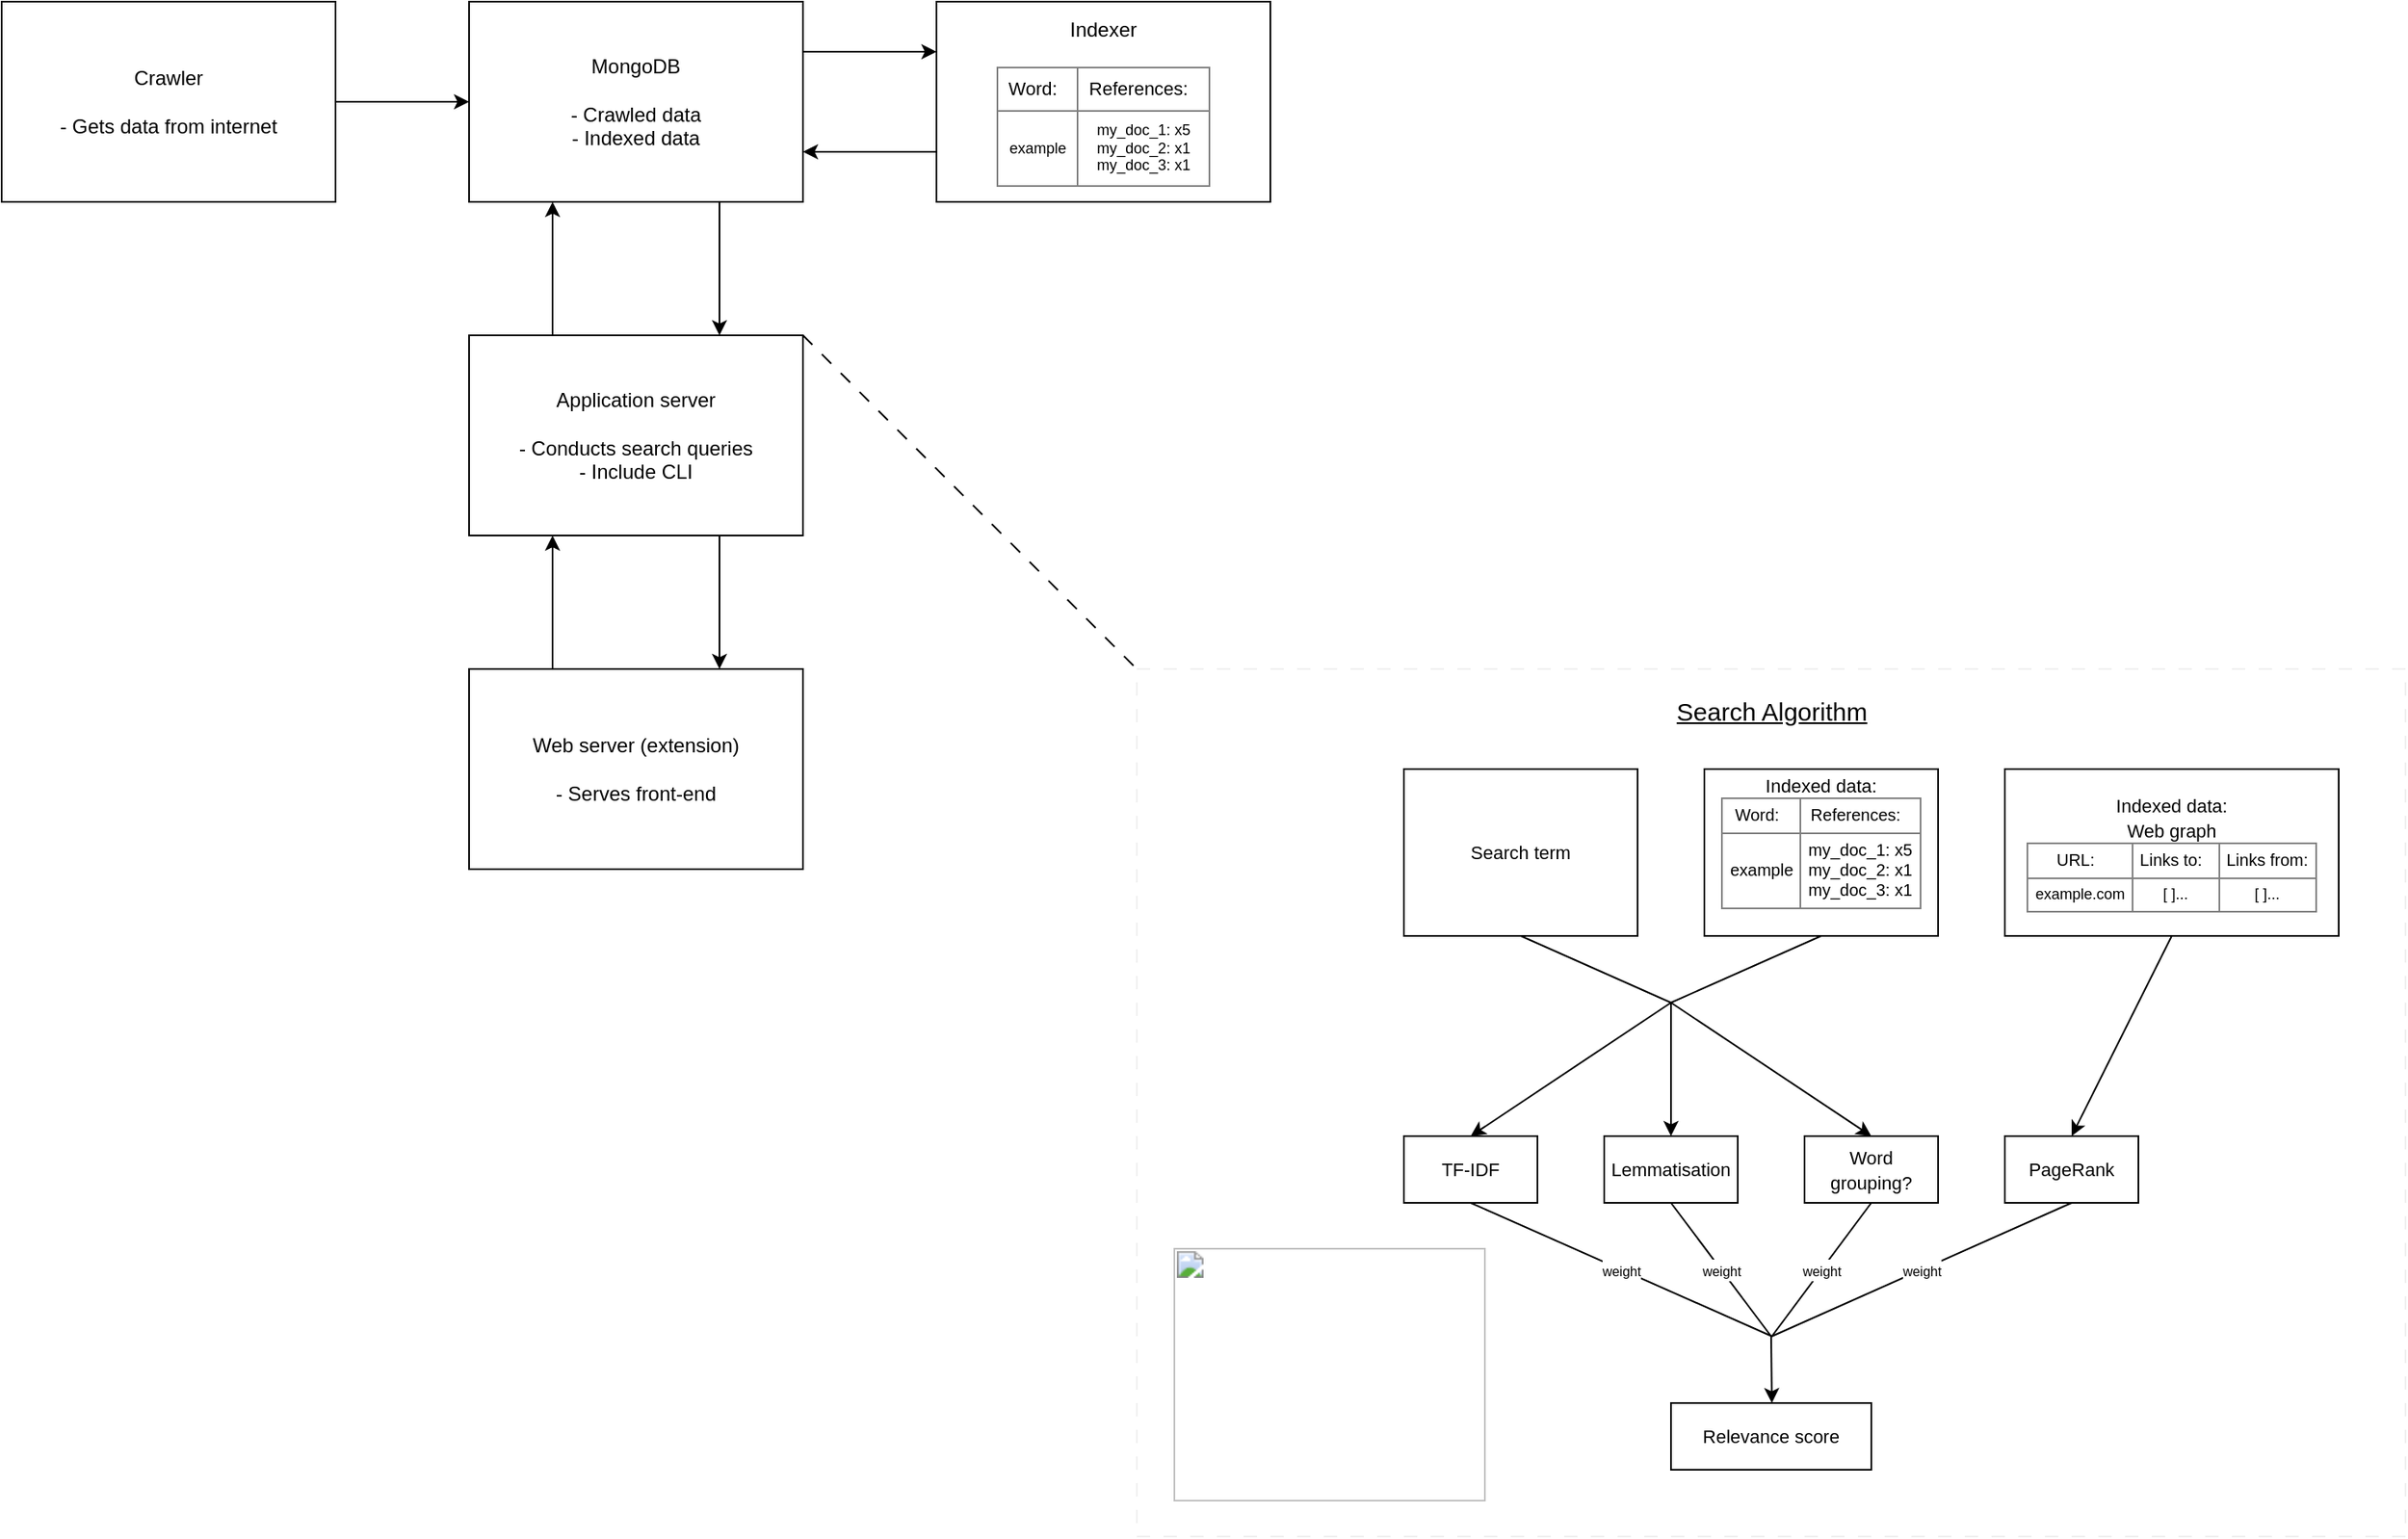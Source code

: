 <mxfile>
    <diagram id="1x7rJs6VPrV9aM_ruFbb" name="Page-1">
        <mxGraphModel dx="593" dy="409" grid="1" gridSize="10" guides="1" tooltips="1" connect="1" arrows="1" fold="1" page="0" pageScale="1" pageWidth="850" pageHeight="1100" math="0" shadow="0">
            <root>
                <mxCell id="0"/>
                <mxCell id="1" style="locked=1;" parent="0"/>
                <mxCell id="124" value="" style="rounded=0;whiteSpace=wrap;html=1;strokeColor=#F0F0F0;fillColor=none;dashed=1;dashPattern=8 8;" vertex="1" parent="1">
                    <mxGeometry x="720" y="600" width="760" height="520" as="geometry"/>
                </mxCell>
                <mxCell id="125" value="" style="endArrow=none;dashed=1;html=1;dashPattern=8 8;strokeWidth=1;exitX=1;exitY=0;exitDx=0;exitDy=0;entryX=0;entryY=0;entryDx=0;entryDy=0;" edge="1" parent="1" target="124">
                    <mxGeometry width="50" height="50" relative="1" as="geometry">
                        <mxPoint x="520" y="400" as="sourcePoint"/>
                        <mxPoint x="680" y="560" as="targetPoint"/>
                    </mxGeometry>
                </mxCell>
                <mxCell id="42" value="Foreground" parent="0"/>
                <mxCell id="44" style="edgeStyle=none;html=1;exitX=0;exitY=0.75;exitDx=0;exitDy=0;entryX=1;entryY=0.75;entryDx=0;entryDy=0;" edge="1" parent="42" source="45" target="52">
                    <mxGeometry relative="1" as="geometry"/>
                </mxCell>
                <mxCell id="45" value="&lt;font style=&quot;font-size: 12px;&quot;&gt;Indexer&lt;br&gt;&lt;/font&gt;&lt;br style=&quot;font-size: 11px;&quot;&gt;&lt;table style=&quot;border: 1px solid rgb(128, 128, 128); font-size: 11px; border-collapse: collapse;&quot; cellpadding=&quot;6&quot; border=&quot;1&quot;&gt;&lt;tbody&gt;&lt;tr&gt;&lt;td&gt;Word:&amp;nbsp;&amp;nbsp;&lt;/td&gt;&lt;td&gt;References:&amp;nbsp;&amp;nbsp;&lt;/td&gt;&lt;/tr&gt;&lt;tr style=&quot;font-size: 9px;&quot;&gt;&lt;td&gt;example&lt;/td&gt;&lt;td&gt;my_doc_1: x5&lt;br&gt;my_doc_2: x1&lt;br&gt;my_doc_3: x1&lt;br&gt;&lt;/td&gt;&lt;/tr&gt;&lt;/tbody&gt;&lt;/table&gt;" style="rounded=0;whiteSpace=wrap;html=1;" vertex="1" parent="42">
                    <mxGeometry x="600" y="200" width="200" height="120" as="geometry"/>
                </mxCell>
                <mxCell id="46" style="edgeStyle=none;html=1;exitX=0.25;exitY=0;exitDx=0;exitDy=0;entryX=0.25;entryY=1;entryDx=0;entryDy=0;" edge="1" parent="42" source="47" target="55">
                    <mxGeometry relative="1" as="geometry"/>
                </mxCell>
                <mxCell id="47" value="Web server (extension)&lt;br&gt;&lt;br&gt;- Serves front-end" style="rounded=0;whiteSpace=wrap;html=1;" vertex="1" parent="42">
                    <mxGeometry x="320" y="600" width="200" height="120" as="geometry"/>
                </mxCell>
                <mxCell id="48" style="edgeStyle=none;html=1;exitX=1;exitY=0.5;exitDx=0;exitDy=0;entryX=0;entryY=0.5;entryDx=0;entryDy=0;" edge="1" parent="42" source="49" target="52">
                    <mxGeometry relative="1" as="geometry"/>
                </mxCell>
                <mxCell id="49" value="Crawler&lt;br&gt;&lt;br&gt;- Gets data from internet" style="rounded=0;whiteSpace=wrap;html=1;" vertex="1" parent="42">
                    <mxGeometry x="40" y="200" width="200" height="120" as="geometry"/>
                </mxCell>
                <mxCell id="50" style="edgeStyle=none;html=1;exitX=1;exitY=0.25;exitDx=0;exitDy=0;entryX=0;entryY=0.25;entryDx=0;entryDy=0;" edge="1" parent="42" source="52" target="45">
                    <mxGeometry relative="1" as="geometry"/>
                </mxCell>
                <mxCell id="51" style="edgeStyle=none;html=1;exitX=0.75;exitY=1;exitDx=0;exitDy=0;entryX=0.75;entryY=0;entryDx=0;entryDy=0;" edge="1" parent="42" source="52" target="55">
                    <mxGeometry relative="1" as="geometry"/>
                </mxCell>
                <mxCell id="52" value="MongoDB&lt;br&gt;&lt;br&gt;- Crawled data&lt;br&gt;- Indexed data" style="rounded=0;whiteSpace=wrap;html=1;" vertex="1" parent="42">
                    <mxGeometry x="320" y="200" width="200" height="120" as="geometry"/>
                </mxCell>
                <mxCell id="53" style="edgeStyle=none;html=1;exitX=0.25;exitY=0;exitDx=0;exitDy=0;entryX=0.25;entryY=1;entryDx=0;entryDy=0;" edge="1" parent="42" source="55" target="52">
                    <mxGeometry relative="1" as="geometry"/>
                </mxCell>
                <mxCell id="54" style="edgeStyle=none;html=1;exitX=0.75;exitY=1;exitDx=0;exitDy=0;entryX=0.75;entryY=0;entryDx=0;entryDy=0;" edge="1" parent="42" source="55" target="47">
                    <mxGeometry relative="1" as="geometry"/>
                </mxCell>
                <mxCell id="55" value="Application server&lt;br&gt;&lt;br&gt;- Conducts search queries&lt;br&gt;- Include CLI" style="rounded=0;whiteSpace=wrap;html=1;" vertex="1" parent="42">
                    <mxGeometry x="320" y="400" width="200" height="120" as="geometry"/>
                </mxCell>
                <mxCell id="89" value="&lt;font style=&quot;font-size: 11px;&quot;&gt;TF-IDF&lt;/font&gt;" style="rounded=0;whiteSpace=wrap;html=1;" vertex="1" parent="42">
                    <mxGeometry x="880" y="880" width="80" height="40" as="geometry"/>
                </mxCell>
                <mxCell id="90" value="&lt;font style=&quot;font-size: 11px;&quot;&gt;Lemmatisation&lt;/font&gt;" style="rounded=0;whiteSpace=wrap;html=1;" vertex="1" parent="42">
                    <mxGeometry x="1000" y="880" width="80" height="40" as="geometry"/>
                </mxCell>
                <mxCell id="91" value="&lt;font style=&quot;font-size: 11px;&quot;&gt;Word grouping?&lt;/font&gt;" style="rounded=0;whiteSpace=wrap;html=1;" vertex="1" parent="42">
                    <mxGeometry x="1120" y="880" width="80" height="40" as="geometry"/>
                </mxCell>
                <mxCell id="92" value="&lt;font style=&quot;font-size: 11px;&quot;&gt;PageRank&lt;/font&gt;" style="rounded=0;whiteSpace=wrap;html=1;" vertex="1" parent="42">
                    <mxGeometry x="1240" y="880" width="80" height="40" as="geometry"/>
                </mxCell>
                <mxCell id="93" value="" style="endArrow=none;html=1;strokeWidth=1;exitX=0.5;exitY=1;exitDx=0;exitDy=0;entryX=0.259;entryY=0.4;entryDx=0;entryDy=0;entryPerimeter=0;" edge="1" parent="42" source="92">
                    <mxGeometry width="50" height="50" relative="1" as="geometry">
                        <mxPoint x="1210" y="1070" as="sourcePoint"/>
                        <mxPoint x="1100.44" y="1000" as="targetPoint"/>
                    </mxGeometry>
                </mxCell>
                <mxCell id="94" value="&lt;font style=&quot;font-size: 8px;&quot;&gt;weight&lt;/font&gt;" style="edgeLabel;html=1;align=center;verticalAlign=middle;resizable=0;points=[];" vertex="1" connectable="0" parent="93">
                    <mxGeometry relative="1" as="geometry">
                        <mxPoint as="offset"/>
                    </mxGeometry>
                </mxCell>
                <mxCell id="95" value="" style="endArrow=none;html=1;strokeWidth=1;exitX=0.5;exitY=1;exitDx=0;exitDy=0;entryX=0.259;entryY=0.4;entryDx=0;entryDy=0;entryPerimeter=0;" edge="1" parent="42" source="91">
                    <mxGeometry width="50" height="50" relative="1" as="geometry">
                        <mxPoint x="1290" y="930" as="sourcePoint"/>
                        <mxPoint x="1100.44" y="1000" as="targetPoint"/>
                    </mxGeometry>
                </mxCell>
                <mxCell id="96" value="&lt;font style=&quot;font-size: 8px;&quot;&gt;weight&lt;/font&gt;" style="edgeLabel;html=1;align=center;verticalAlign=middle;resizable=0;points=[];" vertex="1" connectable="0" parent="95">
                    <mxGeometry relative="1" as="geometry">
                        <mxPoint as="offset"/>
                    </mxGeometry>
                </mxCell>
                <mxCell id="97" value="" style="endArrow=none;html=1;strokeWidth=1;exitX=0.5;exitY=1;exitDx=0;exitDy=0;" edge="1" parent="42" source="90">
                    <mxGeometry width="50" height="50" relative="1" as="geometry">
                        <mxPoint x="1170" y="930" as="sourcePoint"/>
                        <mxPoint x="1100" y="1000" as="targetPoint"/>
                    </mxGeometry>
                </mxCell>
                <mxCell id="98" value="&lt;font style=&quot;font-size: 8px;&quot;&gt;weight&lt;/font&gt;" style="edgeLabel;html=1;align=center;verticalAlign=middle;resizable=0;points=[];" vertex="1" connectable="0" parent="97">
                    <mxGeometry relative="1" as="geometry">
                        <mxPoint as="offset"/>
                    </mxGeometry>
                </mxCell>
                <mxCell id="99" value="" style="endArrow=none;html=1;strokeWidth=1;exitX=0.5;exitY=1;exitDx=0;exitDy=0;entryX=0.259;entryY=0.4;entryDx=0;entryDy=0;entryPerimeter=0;" edge="1" parent="42" source="89">
                    <mxGeometry width="50" height="50" relative="1" as="geometry">
                        <mxPoint x="1180" y="940" as="sourcePoint"/>
                        <mxPoint x="1100.44" y="1000" as="targetPoint"/>
                    </mxGeometry>
                </mxCell>
                <mxCell id="100" value="&lt;font style=&quot;font-size: 8px;&quot;&gt;weight&lt;/font&gt;" style="edgeLabel;html=1;align=center;verticalAlign=middle;resizable=0;points=[];" vertex="1" connectable="0" parent="99">
                    <mxGeometry relative="1" as="geometry">
                        <mxPoint as="offset"/>
                    </mxGeometry>
                </mxCell>
                <mxCell id="101" value="" style="endArrow=classic;html=1;strokeWidth=1;entryX=0.259;entryY=0.45;entryDx=0;entryDy=0;entryPerimeter=0;" edge="1" parent="42">
                    <mxGeometry width="50" height="50" relative="1" as="geometry">
                        <mxPoint x="1100" y="1000" as="sourcePoint"/>
                        <mxPoint x="1100.44" y="1040.0" as="targetPoint"/>
                    </mxGeometry>
                </mxCell>
                <mxCell id="102" value="" style="endArrow=classic;html=1;strokeWidth=1;entryX=0.5;entryY=0;entryDx=0;entryDy=0;" edge="1" parent="42" target="89">
                    <mxGeometry width="50" height="50" relative="1" as="geometry">
                        <mxPoint x="1040" y="800" as="sourcePoint"/>
                        <mxPoint x="1040" y="840" as="targetPoint"/>
                    </mxGeometry>
                </mxCell>
                <mxCell id="103" value="" style="endArrow=classic;html=1;strokeWidth=1;entryX=0.5;entryY=0;entryDx=0;entryDy=0;" edge="1" parent="42" target="90">
                    <mxGeometry width="50" height="50" relative="1" as="geometry">
                        <mxPoint x="1040" y="800" as="sourcePoint"/>
                        <mxPoint x="930.0" y="890" as="targetPoint"/>
                    </mxGeometry>
                </mxCell>
                <mxCell id="104" value="" style="endArrow=classic;html=1;strokeWidth=1;entryX=0.5;entryY=0;entryDx=0;entryDy=0;" edge="1" parent="42" target="91">
                    <mxGeometry width="50" height="50" relative="1" as="geometry">
                        <mxPoint x="1040" y="800" as="sourcePoint"/>
                        <mxPoint x="1050.0" y="890" as="targetPoint"/>
                    </mxGeometry>
                </mxCell>
                <mxCell id="105" value="" style="endArrow=classic;html=1;strokeWidth=1;entryX=0.5;entryY=0;entryDx=0;entryDy=0;exitX=0.5;exitY=1;exitDx=0;exitDy=0;" edge="1" parent="42" target="92" source="119">
                    <mxGeometry width="50" height="50" relative="1" as="geometry">
                        <mxPoint x="1279.76" y="800.2" as="sourcePoint"/>
                        <mxPoint x="1170.0" y="890" as="targetPoint"/>
                    </mxGeometry>
                </mxCell>
                <mxCell id="106" value="" style="endArrow=none;html=1;strokeWidth=1;exitX=0.5;exitY=1;exitDx=0;exitDy=0;" edge="1" parent="42" source="110">
                    <mxGeometry width="50" height="50" relative="1" as="geometry">
                        <mxPoint x="1100" y="760" as="sourcePoint"/>
                        <mxPoint x="1040" y="800" as="targetPoint"/>
                    </mxGeometry>
                </mxCell>
                <mxCell id="107" value="&lt;span style=&quot;font-size: 11px;&quot;&gt;Indexed data:&lt;br&gt;&lt;table cellpadding=&quot;4&quot; style=&quot;border: 1px solid rgb(128, 128, 128); border-collapse: collapse; font-size: 10px;&quot; border=&quot;1&quot;&gt;&lt;tbody&gt;&lt;tr&gt;&lt;td&gt;Word:&amp;nbsp;&amp;nbsp;&lt;/td&gt;&lt;td&gt;References:&amp;nbsp;&amp;nbsp;&lt;/td&gt;&lt;/tr&gt;&lt;tr style=&quot;&quot;&gt;&lt;td&gt;example&lt;/td&gt;&lt;td&gt;my_doc_1: x5&lt;br&gt;my_doc_2: x1&lt;br&gt;my_doc_3: x1&lt;/td&gt;&lt;/tr&gt;&lt;/tbody&gt;&lt;/table&gt;&lt;br&gt;&lt;/span&gt;" style="rounded=0;whiteSpace=wrap;html=1;" vertex="1" parent="42">
                    <mxGeometry x="1060" y="660" width="140" height="100" as="geometry"/>
                </mxCell>
                <mxCell id="108" value="&lt;b id=&quot;docs-internal-guid-4c3daddd-7fff-4328-77ed-68447372e109&quot; style=&quot;font-weight:normal;&quot;&gt;&lt;span style=&quot;font-size: 11pt; font-family: Arial, sans-serif; color: rgb(0, 0, 0); background-color: transparent; font-weight: 400; font-style: normal; font-variant: normal; text-decoration: none; vertical-align: baseline;&quot;&gt;&lt;span style=&quot;border:none;display:inline-block;overflow:hidden;width:187px;height:152px;&quot;&gt;&lt;img style=&quot;margin-left:0px;margin-top:0px;&quot; height=&quot;152&quot; width=&quot;187&quot; src=&quot;https://lh7-us.googleusercontent.com/Nt4CwxkVz_8wb01QkDNE_dRlhrWfavXAkZP5JBOPts0ED5Um5rmFxaHN1rQJXf2i-1aqxJQJtyeUlJ2ofqGYWiD3vYbOORzW4qxJOay-mKJ07PB4q4ThbmZPNIxdxJwphAMHFyxJfNTUkvkdmU3bXAM&quot;&gt;&lt;/span&gt;&lt;/span&gt;&lt;/b&gt;" style="text;whiteSpace=wrap;html=1;fontSize=11;" vertex="1" parent="42">
                    <mxGeometry x="740" y="940" width="190" height="160" as="geometry"/>
                </mxCell>
                <mxCell id="109" value="&lt;font style=&quot;font-size: 11px;&quot;&gt;Relevance score&lt;/font&gt;" style="rounded=0;whiteSpace=wrap;html=1;" vertex="1" parent="42">
                    <mxGeometry x="1040" y="1040" width="120" height="40" as="geometry"/>
                </mxCell>
                <mxCell id="110" value="&lt;span style=&quot;font-size: 11px;&quot;&gt;Search term&lt;br&gt;&lt;/span&gt;" style="rounded=0;whiteSpace=wrap;html=1;" vertex="1" parent="42">
                    <mxGeometry x="880" y="660" width="140" height="100" as="geometry"/>
                </mxCell>
                <mxCell id="111" value="" style="endArrow=none;html=1;strokeWidth=1;entryX=0.5;entryY=1;entryDx=0;entryDy=0;" edge="1" parent="42" target="107">
                    <mxGeometry width="50" height="50" relative="1" as="geometry">
                        <mxPoint x="1040" y="800" as="sourcePoint"/>
                        <mxPoint x="1110" y="810" as="targetPoint"/>
                    </mxGeometry>
                </mxCell>
                <mxCell id="112" value="&lt;font size=&quot;1&quot; style=&quot;&quot;&gt;&lt;u style=&quot;font-size: 15px;&quot;&gt;Search Algorithm&lt;/u&gt;&lt;/font&gt;" style="text;html=1;align=center;verticalAlign=middle;resizable=0;points=[];autosize=1;strokeColor=none;fillColor=none;fontSize=9;" vertex="1" parent="42">
                    <mxGeometry x="1030" y="610" width="140" height="30" as="geometry"/>
                </mxCell>
                <mxCell id="119" value="&lt;span style=&quot;font-size: 11px;&quot;&gt;Indexed data:&lt;br&gt;Web graph&lt;/span&gt;&lt;br style=&quot;font-size: 11px;&quot;&gt;&lt;table style=&quot;border: 1px solid rgb(128, 128, 128); font-size: 11px; border-collapse: collapse;&quot; cellpadding=&quot;4&quot; border=&quot;1&quot;&gt;&lt;tbody style=&quot;font-size: 10px;&quot;&gt;&lt;tr&gt;&lt;td&gt;URL:&amp;nbsp;&amp;nbsp;&lt;/td&gt;&lt;td&gt;Links to:&amp;nbsp;&amp;nbsp;&lt;/td&gt;&lt;td&gt;Links from:&lt;/td&gt;&lt;/tr&gt;&lt;tr style=&quot;font-size: 9px;&quot;&gt;&lt;td&gt;example.com&lt;/td&gt;&lt;td&gt;[ ]...&lt;/td&gt;&lt;td&gt;[ ]...&lt;/td&gt;&lt;/tr&gt;&lt;/tbody&gt;&lt;/table&gt;" style="rounded=0;whiteSpace=wrap;html=1;" vertex="1" parent="42">
                    <mxGeometry x="1240" y="660" width="200" height="100" as="geometry"/>
                </mxCell>
            </root>
        </mxGraphModel>
    </diagram>
</mxfile>